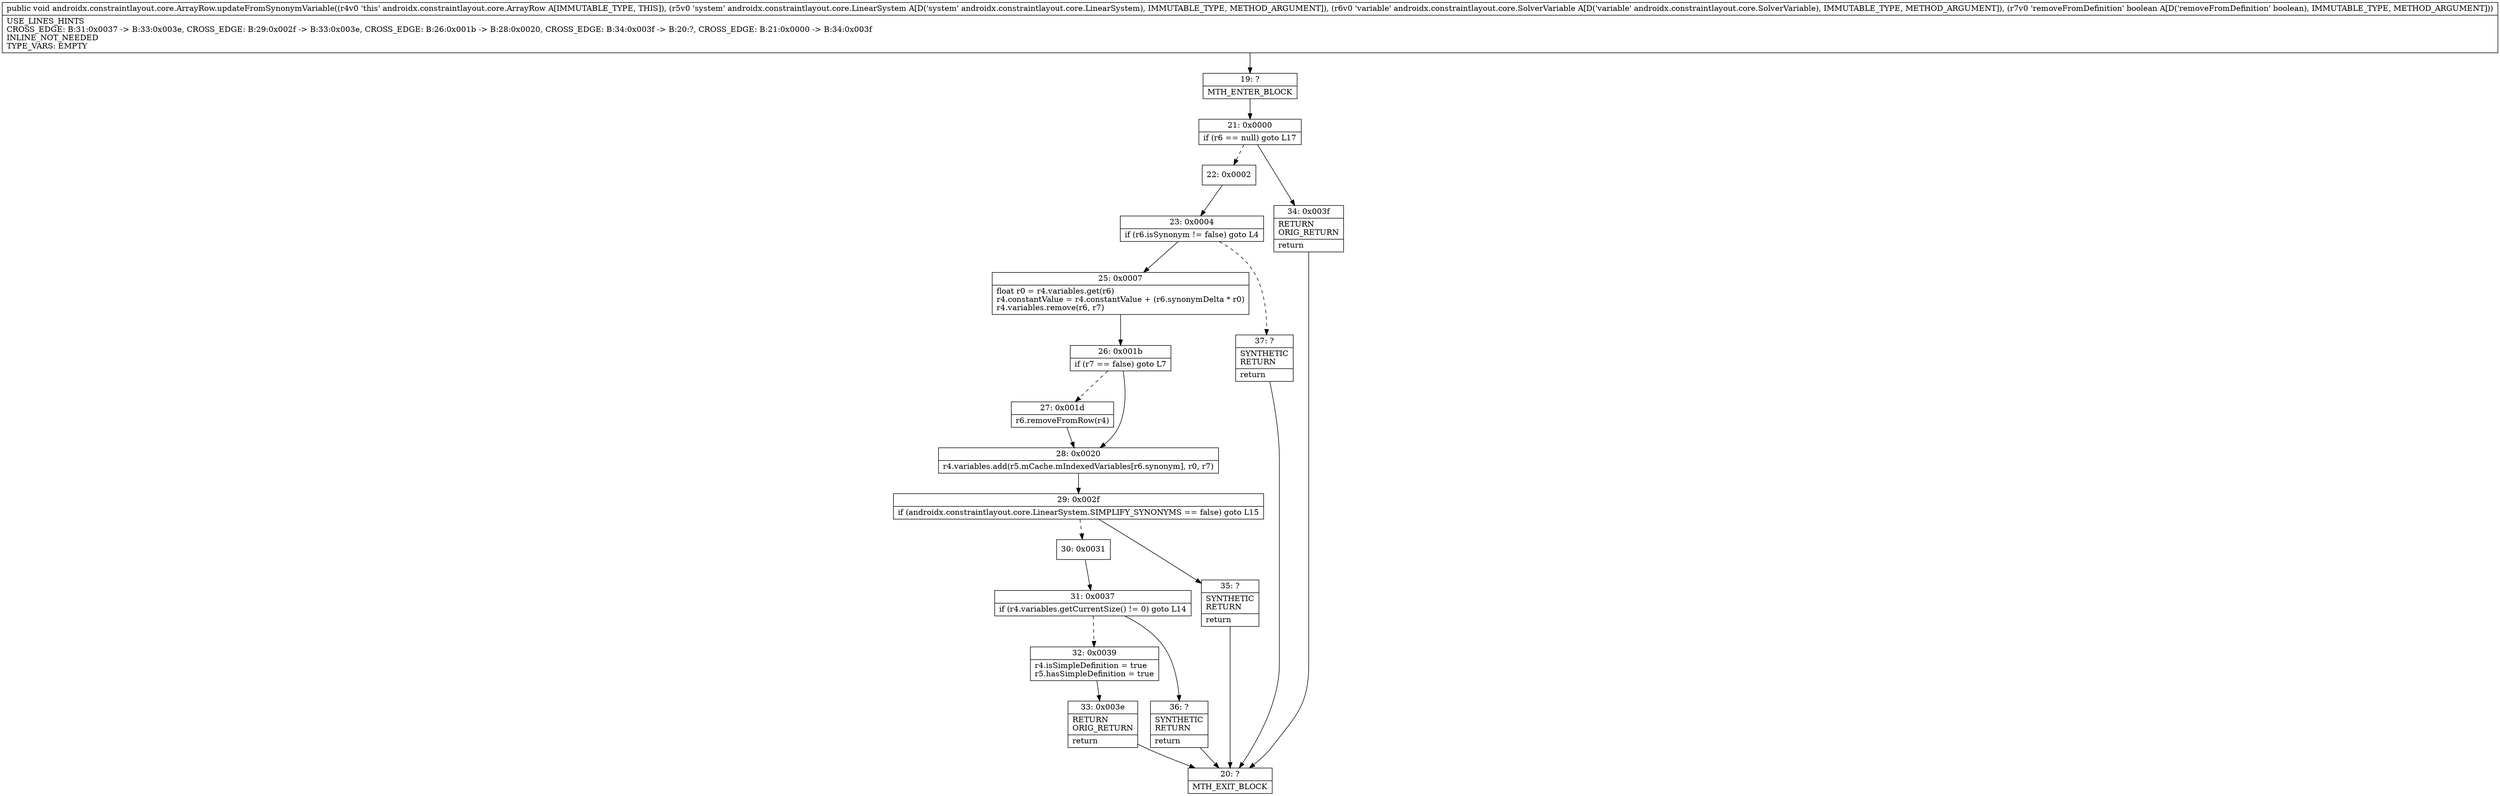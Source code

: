 digraph "CFG forandroidx.constraintlayout.core.ArrayRow.updateFromSynonymVariable(Landroidx\/constraintlayout\/core\/LinearSystem;Landroidx\/constraintlayout\/core\/SolverVariable;Z)V" {
Node_19 [shape=record,label="{19\:\ ?|MTH_ENTER_BLOCK\l}"];
Node_21 [shape=record,label="{21\:\ 0x0000|if (r6 == null) goto L17\l}"];
Node_22 [shape=record,label="{22\:\ 0x0002}"];
Node_23 [shape=record,label="{23\:\ 0x0004|if (r6.isSynonym != false) goto L4\l}"];
Node_25 [shape=record,label="{25\:\ 0x0007|float r0 = r4.variables.get(r6)\lr4.constantValue = r4.constantValue + (r6.synonymDelta * r0)\lr4.variables.remove(r6, r7)\l}"];
Node_26 [shape=record,label="{26\:\ 0x001b|if (r7 == false) goto L7\l}"];
Node_27 [shape=record,label="{27\:\ 0x001d|r6.removeFromRow(r4)\l}"];
Node_28 [shape=record,label="{28\:\ 0x0020|r4.variables.add(r5.mCache.mIndexedVariables[r6.synonym], r0, r7)\l}"];
Node_29 [shape=record,label="{29\:\ 0x002f|if (androidx.constraintlayout.core.LinearSystem.SIMPLIFY_SYNONYMS == false) goto L15\l}"];
Node_30 [shape=record,label="{30\:\ 0x0031}"];
Node_31 [shape=record,label="{31\:\ 0x0037|if (r4.variables.getCurrentSize() != 0) goto L14\l}"];
Node_32 [shape=record,label="{32\:\ 0x0039|r4.isSimpleDefinition = true\lr5.hasSimpleDefinition = true\l}"];
Node_33 [shape=record,label="{33\:\ 0x003e|RETURN\lORIG_RETURN\l|return\l}"];
Node_20 [shape=record,label="{20\:\ ?|MTH_EXIT_BLOCK\l}"];
Node_36 [shape=record,label="{36\:\ ?|SYNTHETIC\lRETURN\l|return\l}"];
Node_35 [shape=record,label="{35\:\ ?|SYNTHETIC\lRETURN\l|return\l}"];
Node_37 [shape=record,label="{37\:\ ?|SYNTHETIC\lRETURN\l|return\l}"];
Node_34 [shape=record,label="{34\:\ 0x003f|RETURN\lORIG_RETURN\l|return\l}"];
MethodNode[shape=record,label="{public void androidx.constraintlayout.core.ArrayRow.updateFromSynonymVariable((r4v0 'this' androidx.constraintlayout.core.ArrayRow A[IMMUTABLE_TYPE, THIS]), (r5v0 'system' androidx.constraintlayout.core.LinearSystem A[D('system' androidx.constraintlayout.core.LinearSystem), IMMUTABLE_TYPE, METHOD_ARGUMENT]), (r6v0 'variable' androidx.constraintlayout.core.SolverVariable A[D('variable' androidx.constraintlayout.core.SolverVariable), IMMUTABLE_TYPE, METHOD_ARGUMENT]), (r7v0 'removeFromDefinition' boolean A[D('removeFromDefinition' boolean), IMMUTABLE_TYPE, METHOD_ARGUMENT]))  | USE_LINES_HINTS\lCROSS_EDGE: B:31:0x0037 \-\> B:33:0x003e, CROSS_EDGE: B:29:0x002f \-\> B:33:0x003e, CROSS_EDGE: B:26:0x001b \-\> B:28:0x0020, CROSS_EDGE: B:34:0x003f \-\> B:20:?, CROSS_EDGE: B:21:0x0000 \-\> B:34:0x003f\lINLINE_NOT_NEEDED\lTYPE_VARS: EMPTY\l}"];
MethodNode -> Node_19;Node_19 -> Node_21;
Node_21 -> Node_22[style=dashed];
Node_21 -> Node_34;
Node_22 -> Node_23;
Node_23 -> Node_25;
Node_23 -> Node_37[style=dashed];
Node_25 -> Node_26;
Node_26 -> Node_27[style=dashed];
Node_26 -> Node_28;
Node_27 -> Node_28;
Node_28 -> Node_29;
Node_29 -> Node_30[style=dashed];
Node_29 -> Node_35;
Node_30 -> Node_31;
Node_31 -> Node_32[style=dashed];
Node_31 -> Node_36;
Node_32 -> Node_33;
Node_33 -> Node_20;
Node_36 -> Node_20;
Node_35 -> Node_20;
Node_37 -> Node_20;
Node_34 -> Node_20;
}

